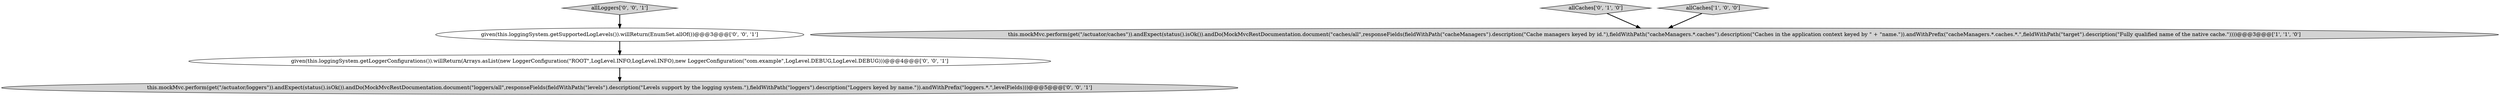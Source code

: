 digraph {
6 [style = filled, label = "given(this.loggingSystem.getSupportedLogLevels()).willReturn(EnumSet.allOf())@@@3@@@['0', '0', '1']", fillcolor = white, shape = ellipse image = "AAA0AAABBB3BBB"];
4 [style = filled, label = "given(this.loggingSystem.getLoggerConfigurations()).willReturn(Arrays.asList(new LoggerConfiguration(\"ROOT\",LogLevel.INFO,LogLevel.INFO),new LoggerConfiguration(\"com.example\",LogLevel.DEBUG,LogLevel.DEBUG)))@@@4@@@['0', '0', '1']", fillcolor = white, shape = ellipse image = "AAA0AAABBB3BBB"];
2 [style = filled, label = "allCaches['0', '1', '0']", fillcolor = lightgray, shape = diamond image = "AAA0AAABBB2BBB"];
1 [style = filled, label = "this.mockMvc.perform(get(\"/actuator/caches\")).andExpect(status().isOk()).andDo(MockMvcRestDocumentation.document(\"caches/all\",responseFields(fieldWithPath(\"cacheManagers\").description(\"Cache managers keyed by id.\"),fieldWithPath(\"cacheManagers.*.caches\").description(\"Caches in the application context keyed by \" + \"name.\")).andWithPrefix(\"cacheManagers.*.caches.*.\",fieldWithPath(\"target\").description(\"Fully qualified name of the native cache.\"))))@@@3@@@['1', '1', '0']", fillcolor = lightgray, shape = ellipse image = "AAA0AAABBB1BBB"];
3 [style = filled, label = "this.mockMvc.perform(get(\"/actuator/loggers\")).andExpect(status().isOk()).andDo(MockMvcRestDocumentation.document(\"loggers/all\",responseFields(fieldWithPath(\"levels\").description(\"Levels support by the logging system.\"),fieldWithPath(\"loggers\").description(\"Loggers keyed by name.\")).andWithPrefix(\"loggers.*.\",levelFields)))@@@5@@@['0', '0', '1']", fillcolor = lightgray, shape = ellipse image = "AAA0AAABBB3BBB"];
0 [style = filled, label = "allCaches['1', '0', '0']", fillcolor = lightgray, shape = diamond image = "AAA0AAABBB1BBB"];
5 [style = filled, label = "allLoggers['0', '0', '1']", fillcolor = lightgray, shape = diamond image = "AAA0AAABBB3BBB"];
4->3 [style = bold, label=""];
6->4 [style = bold, label=""];
5->6 [style = bold, label=""];
0->1 [style = bold, label=""];
2->1 [style = bold, label=""];
}

